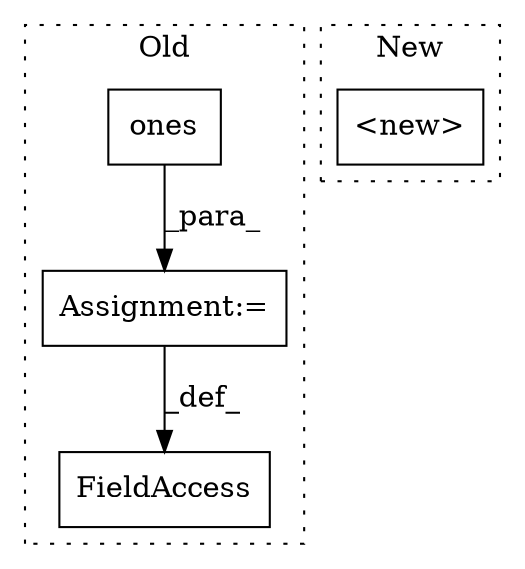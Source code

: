 digraph G {
subgraph cluster0 {
1 [label="ones" a="32" s="2214,2259" l="10,1" shape="box"];
3 [label="Assignment:=" a="7" s="2487" l="1" shape="box"];
4 [label="FieldAccess" a="22" s="2466" l="21" shape="box"];
label = "Old";
style="dotted";
}
subgraph cluster1 {
2 [label="<new>" a="46" s="1947" l="8" shape="box"];
label = "New";
style="dotted";
}
1 -> 3 [label="_para_"];
3 -> 4 [label="_def_"];
}
